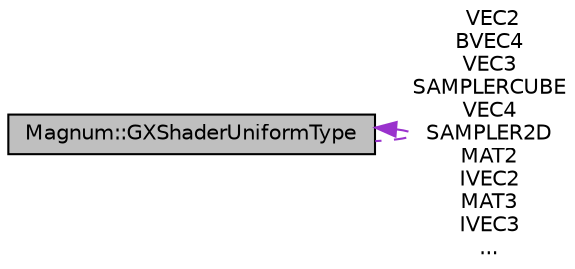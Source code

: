 digraph "Magnum::GXShaderUniformType"
{
  edge [fontname="Helvetica",fontsize="10",labelfontname="Helvetica",labelfontsize="10"];
  node [fontname="Helvetica",fontsize="10",shape=record];
  Node1 [label="Magnum::GXShaderUniformType",height=0.2,width=0.4,color="black", fillcolor="grey75", style="filled", fontcolor="black"];
  Node1 -> Node1 [dir="back",color="darkorchid3",fontsize="10",style="dashed",label=" VEC2\nBVEC4\nVEC3\nSAMPLERCUBE\nVEC4\nSAMPLER2D\nMAT2\nIVEC2\nMAT3\nIVEC3\n..." ,fontname="Helvetica"];
}
